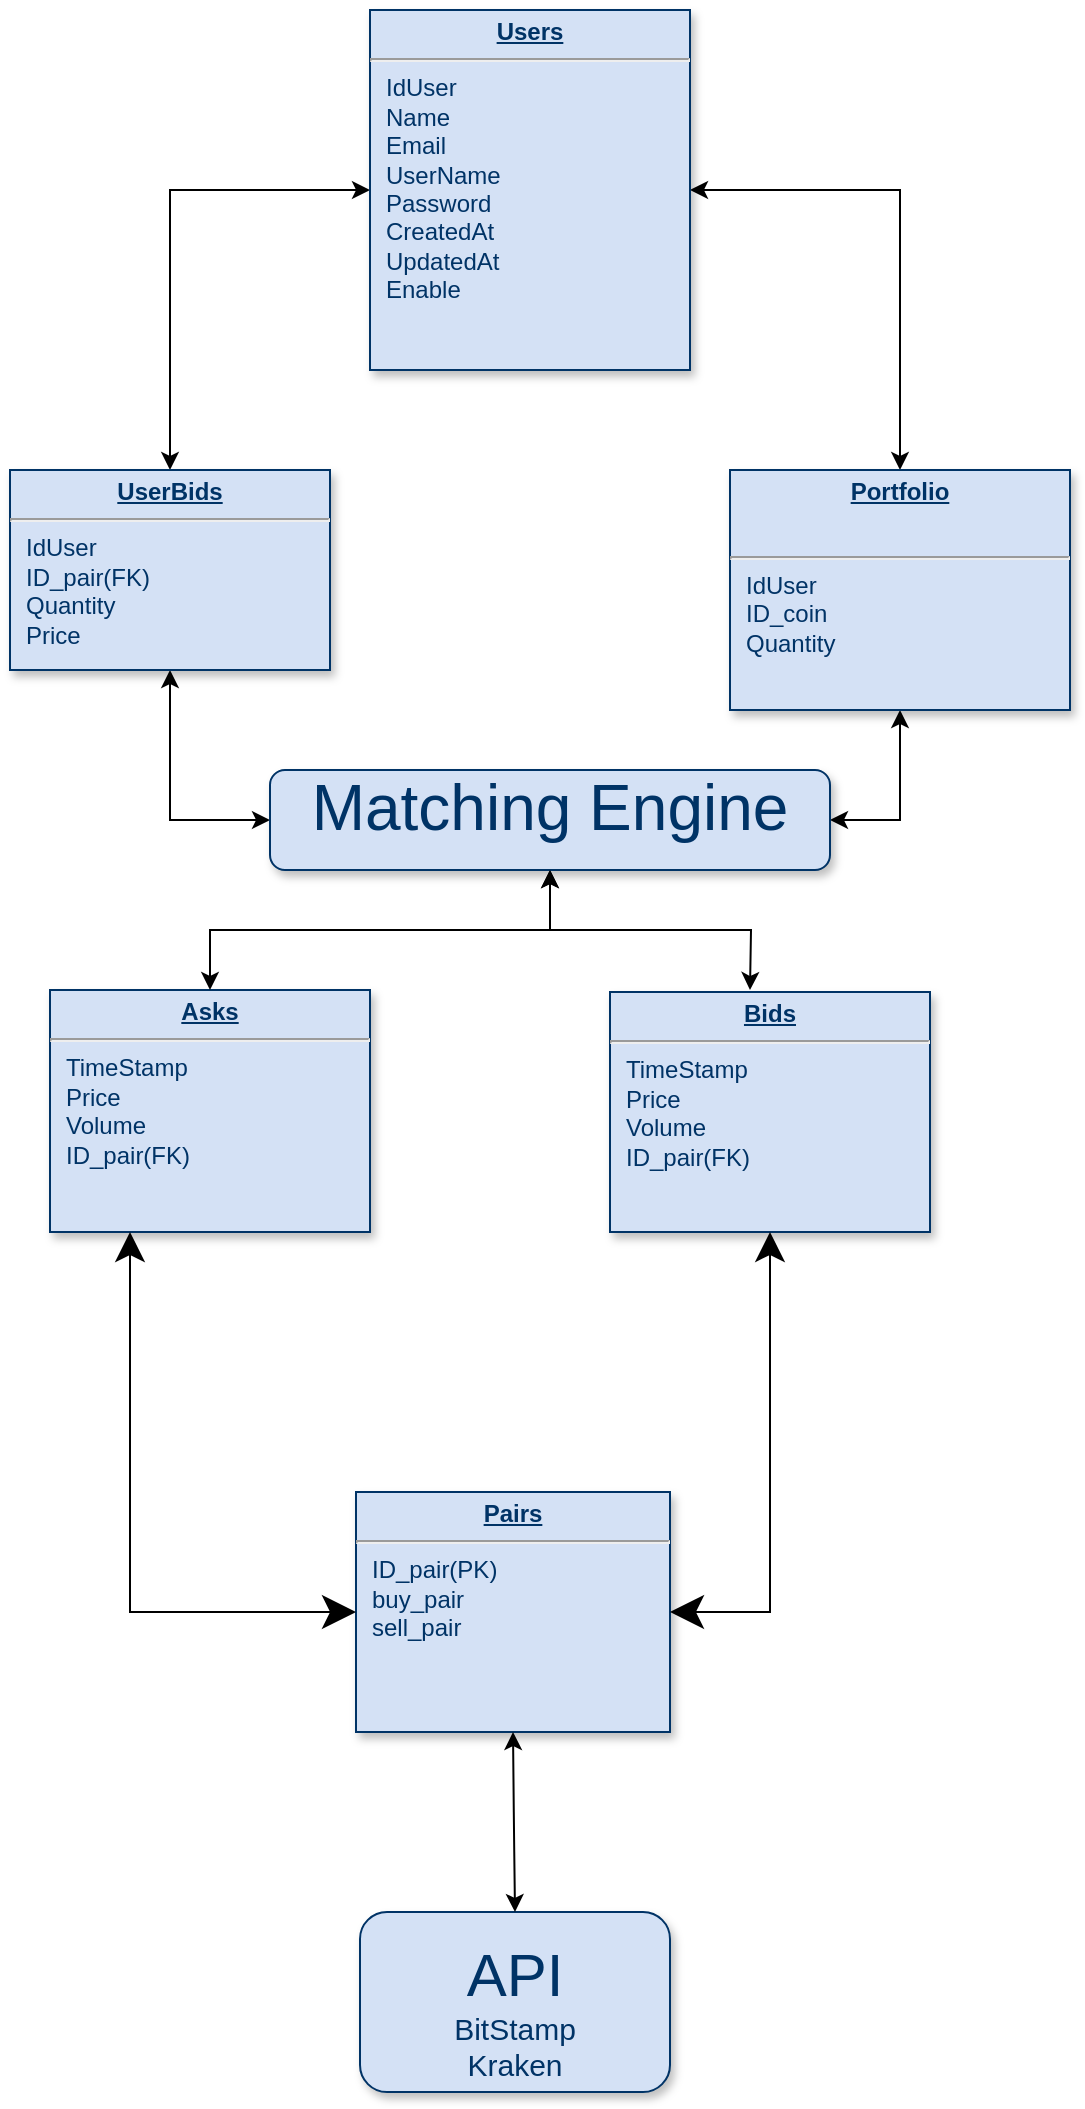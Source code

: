<mxfile version="12.2.9" type="github" pages="1"><diagram name="Page-1" id="efa7a0a1-bf9b-a30e-e6df-94a7791c09e9"><mxGraphModel dx="1262" dy="857" grid="1" gridSize="10" guides="1" tooltips="1" connect="1" arrows="1" fold="1" page="1" pageScale="1" pageWidth="826" pageHeight="1169" background="#ffffff" math="0" shadow="0"><root><mxCell id="0"/><mxCell id="1" parent="0"/><mxCell id="7Y45wzx4hrmxhpOobnnr-140" value="" style="edgeStyle=orthogonalEdgeStyle;rounded=0;orthogonalLoop=1;jettySize=auto;html=1;startArrow=classic;startFill=1;endArrow=classic;endFill=1;entryX=0.5;entryY=0;entryDx=0;entryDy=0;" edge="1" parent="1" source="22" target="7Y45wzx4hrmxhpOobnnr-127"><mxGeometry relative="1" as="geometry"><mxPoint x="530.0" y="110" as="targetPoint"/></mxGeometry></mxCell><mxCell id="7Y45wzx4hrmxhpOobnnr-142" value="" style="edgeStyle=orthogonalEdgeStyle;rounded=0;orthogonalLoop=1;jettySize=auto;html=1;startArrow=classic;startFill=1;endArrow=classic;endFill=1;entryX=0.5;entryY=0;entryDx=0;entryDy=0;" edge="1" parent="1" source="22" target="7Y45wzx4hrmxhpOobnnr-130"><mxGeometry relative="1" as="geometry"><mxPoint x="210" y="110" as="targetPoint"/></mxGeometry></mxCell><mxCell id="22" value="&lt;p style=&quot;margin: 0px ; margin-top: 4px ; text-align: center ; text-decoration: underline&quot;&gt;&lt;strong&gt;Users&lt;/strong&gt;&lt;/p&gt;&lt;hr&gt;&lt;p style=&quot;margin: 0px ; margin-left: 8px&quot;&gt;IdUser&lt;/p&gt;&lt;p style=&quot;margin: 0px ; margin-left: 8px&quot;&gt;Name&lt;/p&gt;&lt;p style=&quot;margin: 0px ; margin-left: 8px&quot;&gt;Email&lt;/p&gt;&lt;p style=&quot;margin: 0px ; margin-left: 8px&quot;&gt;UserName&lt;/p&gt;&lt;p style=&quot;margin: 0px ; margin-left: 8px&quot;&gt;Password&lt;/p&gt;&lt;p style=&quot;margin: 0px ; margin-left: 8px&quot;&gt;CreatedAt&lt;/p&gt;&lt;p style=&quot;margin: 0px ; margin-left: 8px&quot;&gt;UpdatedAt&lt;/p&gt;&lt;p style=&quot;margin: 0px ; margin-left: 8px&quot;&gt;Enable&lt;/p&gt;" style="verticalAlign=top;align=left;overflow=fill;fontSize=12;fontFamily=Helvetica;html=1;strokeColor=#003366;shadow=1;fillColor=#D4E1F5;fontColor=#003366" parent="1" vertex="1"><mxGeometry x="290" y="20" width="160.0" height="180" as="geometry"/></mxCell><mxCell id="24" value="&lt;p style=&quot;margin: 0px ; margin-top: 4px ; text-align: center ; text-decoration: underline&quot;&gt;&lt;strong&gt;Asks&lt;/strong&gt;&lt;/p&gt;&lt;hr&gt;&lt;p style=&quot;margin: 0px ; margin-left: 8px&quot;&gt;TimeStamp&lt;/p&gt;&lt;p style=&quot;margin: 0px ; margin-left: 8px&quot;&gt;Price&lt;/p&gt;&lt;p style=&quot;margin: 0px ; margin-left: 8px&quot;&gt;Volume&lt;/p&gt;&lt;p style=&quot;margin: 0px ; margin-left: 8px&quot;&gt;ID_pair(FK)&lt;br&gt;&lt;/p&gt;" style="verticalAlign=top;align=left;overflow=fill;fontSize=12;fontFamily=Helvetica;html=1;strokeColor=#003366;shadow=1;fillColor=#D4E1F5;fontColor=#003366" parent="1" vertex="1"><mxGeometry x="130" y="510" width="160" height="121" as="geometry"/></mxCell><mxCell id="29" value="&lt;p style=&quot;margin: 0px ; margin-top: 4px ; text-align: center ; text-decoration: underline&quot;&gt;&lt;strong&gt;Bids&lt;/strong&gt;&lt;/p&gt;&lt;hr&gt;&lt;p style=&quot;margin: 0px ; margin-left: 8px&quot;&gt;TimeStamp&lt;/p&gt;&lt;p style=&quot;margin: 0px ; margin-left: 8px&quot;&gt;Price&lt;/p&gt;&lt;p style=&quot;margin: 0px ; margin-left: 8px&quot;&gt;Volume&lt;br&gt;&lt;/p&gt;&lt;p style=&quot;margin: 0px ; margin-left: 8px&quot;&gt;ID_pair(FK)&lt;br&gt;&lt;/p&gt;" style="verticalAlign=top;align=left;overflow=fill;fontSize=12;fontFamily=Helvetica;html=1;strokeColor=#003366;shadow=1;fillColor=#D4E1F5;fontColor=#003366" parent="1" vertex="1"><mxGeometry x="410" y="511" width="160" height="120" as="geometry"/></mxCell><mxCell id="7Y45wzx4hrmxhpOobnnr-118" value="&lt;p style=&quot;margin: 0px ; margin-top: 4px ; text-align: center ; text-decoration: underline&quot;&gt;&lt;strong&gt;Pairs&lt;/strong&gt;&lt;/p&gt;&lt;hr&gt;&lt;p style=&quot;margin: 0px ; margin-left: 8px&quot;&gt;ID_pair(PK)&lt;/p&gt;&lt;p style=&quot;margin: 0px ; margin-left: 8px&quot;&gt;buy_pair&lt;/p&gt;&lt;p style=&quot;margin: 0px ; margin-left: 8px&quot;&gt;sell_pair&lt;br&gt;&lt;/p&gt;&lt;p style=&quot;margin: 0px ; margin-left: 8px&quot;&gt;&lt;br&gt;&lt;/p&gt;" style="verticalAlign=top;align=left;overflow=fill;fontSize=12;fontFamily=Helvetica;html=1;strokeColor=#003366;shadow=1;fillColor=#D4E1F5;fontColor=#003366" vertex="1" parent="1"><mxGeometry x="283" y="761" width="157" height="120" as="geometry"/></mxCell><mxCell id="7Y45wzx4hrmxhpOobnnr-122" value="" style="endArrow=classic;endSize=12;startArrow=classic;startSize=14;startFill=1;edgeStyle=orthogonalEdgeStyle;rounded=0;endFill=1;entryX=0.25;entryY=1;entryDx=0;entryDy=0;exitX=0;exitY=0.5;exitDx=0;exitDy=0;" edge="1" parent="1" source="7Y45wzx4hrmxhpOobnnr-118" target="24"><mxGeometry x="179.36" y="811" as="geometry"><mxPoint x="270" y="671" as="sourcePoint"/><mxPoint x="150" y="671" as="targetPoint"/><Array as="points"/></mxGeometry></mxCell><mxCell id="7Y45wzx4hrmxhpOobnnr-123" value="" style="endArrow=classic;endSize=12;startArrow=classic;startSize=14;startFill=1;edgeStyle=orthogonalEdgeStyle;rounded=0;endFill=1;entryX=0.5;entryY=1;entryDx=0;entryDy=0;exitX=1;exitY=0.5;exitDx=0;exitDy=0;" edge="1" parent="1" source="7Y45wzx4hrmxhpOobnnr-118" target="29"><mxGeometry x="489.36" y="821" as="geometry"><mxPoint x="580" y="681" as="sourcePoint"/><mxPoint x="460" y="681" as="targetPoint"/><Array as="points"/></mxGeometry></mxCell><mxCell id="7Y45wzx4hrmxhpOobnnr-124" value="&lt;div align=&quot;center&quot;&gt;&lt;br&gt;&lt;/div&gt;&lt;div&gt;&lt;font style=&quot;font-size: 30px&quot;&gt;API&lt;/font&gt;&lt;/div&gt;&lt;div style=&quot;font-size: 15px&quot;&gt;&lt;font style=&quot;font-size: 15px&quot;&gt;BitStamp&lt;/font&gt;&lt;/div&gt;&lt;div style=&quot;font-size: 15px&quot;&gt;&lt;font style=&quot;font-size: 15px&quot;&gt;&lt;font style=&quot;font-size: 15px&quot;&gt;Kraken&lt;/font&gt;&lt;br&gt;&lt;/font&gt;&lt;/div&gt;" style="verticalAlign=top;align=center;overflow=fill;fontSize=12;fontFamily=Helvetica;html=1;strokeColor=#003366;shadow=1;fillColor=#D4E1F5;fontColor=#003366;glass=0;rounded=1;comic=0;" vertex="1" parent="1"><mxGeometry x="285" y="971" width="155" height="90" as="geometry"/></mxCell><mxCell id="7Y45wzx4hrmxhpOobnnr-126" value="" style="endArrow=classic;startArrow=classic;html=1;exitX=0.5;exitY=0;exitDx=0;exitDy=0;entryX=0.5;entryY=1;entryDx=0;entryDy=0;" edge="1" parent="1" source="7Y45wzx4hrmxhpOobnnr-124" target="7Y45wzx4hrmxhpOobnnr-118"><mxGeometry width="50" height="50" relative="1" as="geometry"><mxPoint x="336.5" y="931" as="sourcePoint"/><mxPoint x="386.5" y="881" as="targetPoint"/><Array as="points"><mxPoint x="362" y="931"/></Array></mxGeometry></mxCell><mxCell id="7Y45wzx4hrmxhpOobnnr-144" value="" style="edgeStyle=orthogonalEdgeStyle;rounded=0;orthogonalLoop=1;jettySize=auto;html=1;startArrow=classic;startFill=1;endArrow=classic;endFill=1;entryX=1;entryY=0.5;entryDx=0;entryDy=0;" edge="1" parent="1" source="7Y45wzx4hrmxhpOobnnr-127" target="7Y45wzx4hrmxhpOobnnr-131"><mxGeometry relative="1" as="geometry"><mxPoint x="555" y="450" as="targetPoint"/></mxGeometry></mxCell><mxCell id="7Y45wzx4hrmxhpOobnnr-127" value="&lt;p style=&quot;margin: 0px ; margin-top: 4px ; text-align: center ; text-decoration: underline&quot;&gt;&lt;strong&gt;Portfolio&lt;/strong&gt;&lt;/p&gt;&lt;p style=&quot;margin: 0px ; margin-top: 4px ; text-align: center ; text-decoration: underline&quot;&gt;&lt;strong&gt;&lt;br&gt;&lt;/strong&gt;&lt;/p&gt;&lt;hr&gt;&lt;p style=&quot;margin: 0px ; margin-left: 8px&quot;&gt;IdUser&lt;/p&gt;&lt;p style=&quot;margin: 0px ; margin-left: 8px&quot;&gt;ID_coin&lt;/p&gt;&lt;p style=&quot;margin: 0px ; margin-left: 8px&quot;&gt;Quantity&lt;/p&gt;&lt;p style=&quot;margin: 0px ; margin-left: 8px&quot;&gt;&lt;br&gt;&lt;/p&gt;&lt;p style=&quot;margin: 0px ; margin-left: 8px&quot;&gt;&lt;br&gt;&lt;/p&gt;" style="verticalAlign=top;align=left;overflow=fill;fontSize=12;fontFamily=Helvetica;html=1;strokeColor=#003366;shadow=1;fillColor=#D4E1F5;fontColor=#003366" vertex="1" parent="1"><mxGeometry x="470" y="250" width="170" height="120" as="geometry"/></mxCell><mxCell id="7Y45wzx4hrmxhpOobnnr-146" value="" style="edgeStyle=orthogonalEdgeStyle;rounded=0;orthogonalLoop=1;jettySize=auto;html=1;startArrow=classic;startFill=1;endArrow=classic;endFill=1;entryX=0;entryY=0.5;entryDx=0;entryDy=0;" edge="1" parent="1" source="7Y45wzx4hrmxhpOobnnr-130" target="7Y45wzx4hrmxhpOobnnr-131"><mxGeometry relative="1" as="geometry"><mxPoint x="190" y="430" as="targetPoint"/></mxGeometry></mxCell><mxCell id="7Y45wzx4hrmxhpOobnnr-130" value="&lt;p style=&quot;margin: 0px ; margin-top: 4px ; text-align: center ; text-decoration: underline&quot;&gt;&lt;strong&gt;UserBids&lt;/strong&gt;&lt;/p&gt;&lt;hr&gt;&lt;p style=&quot;margin: 0px ; margin-left: 8px&quot;&gt;IdUser&lt;/p&gt;&lt;p style=&quot;margin: 0px ; margin-left: 8px&quot;&gt;ID_pair(FK)&lt;br&gt;&lt;/p&gt;&lt;p style=&quot;margin: 0px ; margin-left: 8px&quot;&gt;Quantity&lt;/p&gt;&lt;p style=&quot;margin: 0px ; margin-left: 8px&quot;&gt;Price&lt;br&gt;&lt;/p&gt;&lt;p style=&quot;margin: 0px ; margin-left: 8px&quot;&gt;&lt;br&gt;&lt;/p&gt;&lt;p style=&quot;margin: 0px ; margin-left: 8px&quot;&gt;&lt;br&gt;&lt;/p&gt;" style="verticalAlign=top;align=left;overflow=fill;fontSize=12;fontFamily=Helvetica;html=1;strokeColor=#003366;shadow=1;fillColor=#D4E1F5;fontColor=#003366" vertex="1" parent="1"><mxGeometry x="110" y="250" width="160" height="100" as="geometry"/></mxCell><mxCell id="7Y45wzx4hrmxhpOobnnr-148" value="" style="edgeStyle=orthogonalEdgeStyle;rounded=0;orthogonalLoop=1;jettySize=auto;html=1;startArrow=classic;startFill=1;endArrow=classic;endFill=1;" edge="1" parent="1" source="7Y45wzx4hrmxhpOobnnr-131"><mxGeometry relative="1" as="geometry"><mxPoint x="480" y="510" as="targetPoint"/></mxGeometry></mxCell><mxCell id="7Y45wzx4hrmxhpOobnnr-131" value="&lt;font style=&quot;font-size: 32px&quot;&gt;Matching Engine&lt;/font&gt;" style="verticalAlign=top;align=center;overflow=fill;fontSize=12;fontFamily=Helvetica;html=1;strokeColor=#003366;shadow=1;fillColor=#D4E1F5;fontColor=#003366;glass=0;rounded=1;comic=0;" vertex="1" parent="1"><mxGeometry x="240" y="400" width="280" height="50" as="geometry"/></mxCell><mxCell id="7Y45wzx4hrmxhpOobnnr-150" value="" style="edgeStyle=orthogonalEdgeStyle;rounded=0;orthogonalLoop=1;jettySize=auto;html=1;startArrow=classic;startFill=1;endArrow=classic;endFill=1;entryX=0.5;entryY=0;entryDx=0;entryDy=0;exitX=0.5;exitY=1;exitDx=0;exitDy=0;" edge="1" parent="1" source="7Y45wzx4hrmxhpOobnnr-131" target="24"><mxGeometry relative="1" as="geometry"><mxPoint x="390" y="460" as="sourcePoint"/><mxPoint x="490" y="520" as="targetPoint"/></mxGeometry></mxCell></root></mxGraphModel></diagram></mxfile>